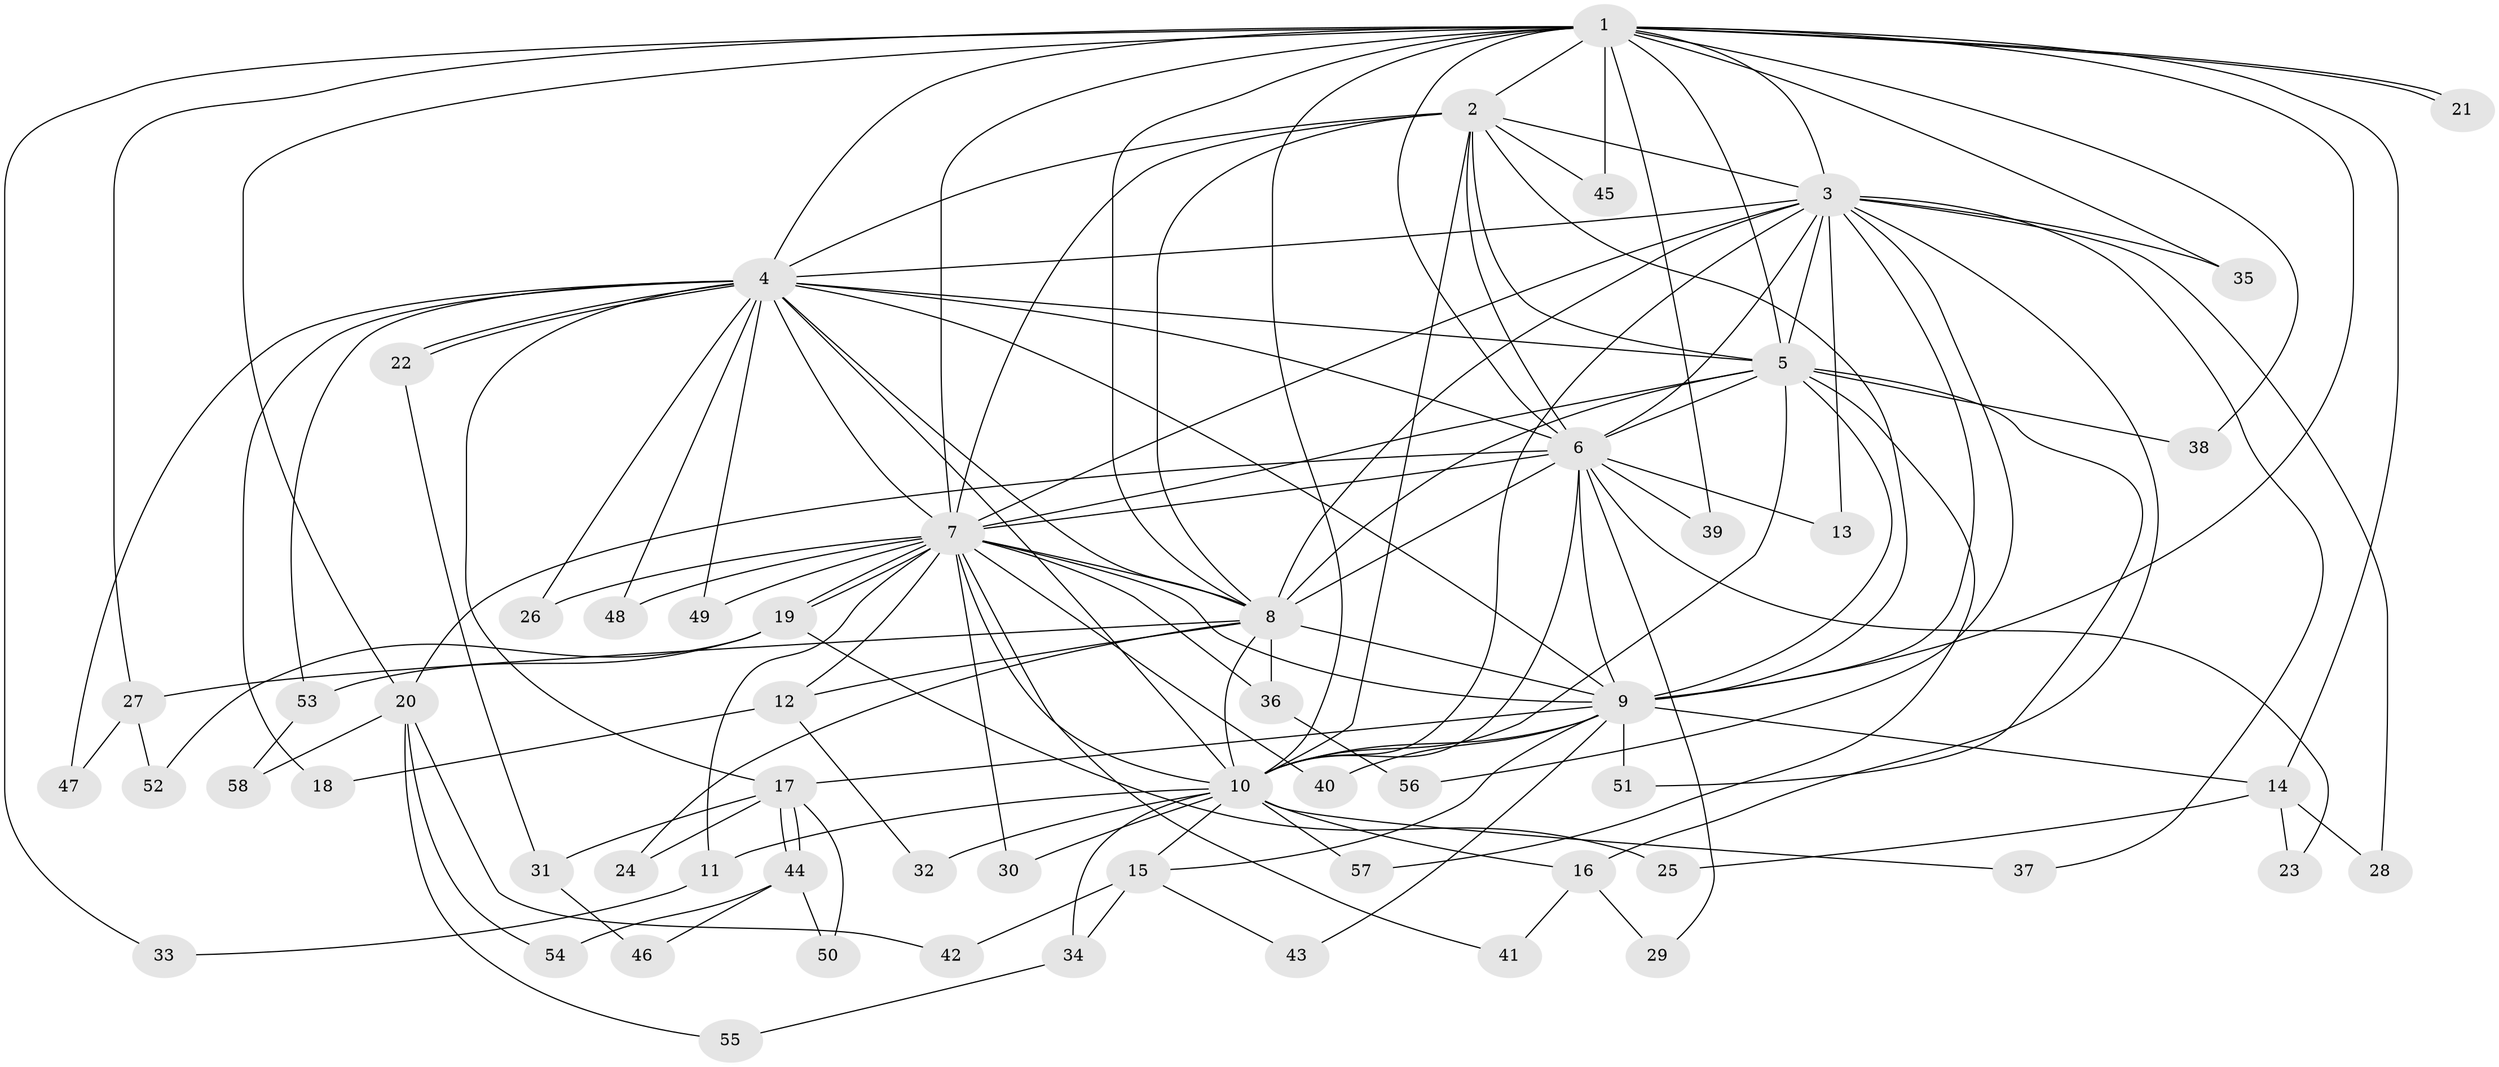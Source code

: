 // Generated by graph-tools (version 1.1) at 2025/11/02/27/25 16:11:05]
// undirected, 58 vertices, 141 edges
graph export_dot {
graph [start="1"]
  node [color=gray90,style=filled];
  1;
  2;
  3;
  4;
  5;
  6;
  7;
  8;
  9;
  10;
  11;
  12;
  13;
  14;
  15;
  16;
  17;
  18;
  19;
  20;
  21;
  22;
  23;
  24;
  25;
  26;
  27;
  28;
  29;
  30;
  31;
  32;
  33;
  34;
  35;
  36;
  37;
  38;
  39;
  40;
  41;
  42;
  43;
  44;
  45;
  46;
  47;
  48;
  49;
  50;
  51;
  52;
  53;
  54;
  55;
  56;
  57;
  58;
  1 -- 2;
  1 -- 3;
  1 -- 4;
  1 -- 5;
  1 -- 6;
  1 -- 7;
  1 -- 8;
  1 -- 9;
  1 -- 10;
  1 -- 14;
  1 -- 20;
  1 -- 21;
  1 -- 21;
  1 -- 27;
  1 -- 33;
  1 -- 35;
  1 -- 38;
  1 -- 39;
  1 -- 45;
  2 -- 3;
  2 -- 4;
  2 -- 5;
  2 -- 6;
  2 -- 7;
  2 -- 8;
  2 -- 9;
  2 -- 10;
  2 -- 45;
  3 -- 4;
  3 -- 5;
  3 -- 6;
  3 -- 7;
  3 -- 8;
  3 -- 9;
  3 -- 10;
  3 -- 13;
  3 -- 16;
  3 -- 28;
  3 -- 35;
  3 -- 37;
  3 -- 56;
  4 -- 5;
  4 -- 6;
  4 -- 7;
  4 -- 8;
  4 -- 9;
  4 -- 10;
  4 -- 17;
  4 -- 18;
  4 -- 22;
  4 -- 22;
  4 -- 26;
  4 -- 47;
  4 -- 48;
  4 -- 49;
  4 -- 53;
  5 -- 6;
  5 -- 7;
  5 -- 8;
  5 -- 9;
  5 -- 10;
  5 -- 38;
  5 -- 51;
  5 -- 57;
  6 -- 7;
  6 -- 8;
  6 -- 9;
  6 -- 10;
  6 -- 13;
  6 -- 20;
  6 -- 23;
  6 -- 29;
  6 -- 39;
  7 -- 8;
  7 -- 9;
  7 -- 10;
  7 -- 11;
  7 -- 12;
  7 -- 19;
  7 -- 19;
  7 -- 26;
  7 -- 30;
  7 -- 36;
  7 -- 40;
  7 -- 41;
  7 -- 48;
  7 -- 49;
  8 -- 9;
  8 -- 10;
  8 -- 12;
  8 -- 24;
  8 -- 27;
  8 -- 36;
  9 -- 10;
  9 -- 14;
  9 -- 15;
  9 -- 17;
  9 -- 40;
  9 -- 43;
  9 -- 51;
  10 -- 11;
  10 -- 15;
  10 -- 16;
  10 -- 30;
  10 -- 32;
  10 -- 34;
  10 -- 37;
  10 -- 57;
  11 -- 33;
  12 -- 18;
  12 -- 32;
  14 -- 23;
  14 -- 25;
  14 -- 28;
  15 -- 34;
  15 -- 42;
  15 -- 43;
  16 -- 29;
  16 -- 41;
  17 -- 24;
  17 -- 31;
  17 -- 44;
  17 -- 44;
  17 -- 50;
  19 -- 25;
  19 -- 52;
  19 -- 53;
  20 -- 42;
  20 -- 54;
  20 -- 55;
  20 -- 58;
  22 -- 31;
  27 -- 47;
  27 -- 52;
  31 -- 46;
  34 -- 55;
  36 -- 56;
  44 -- 46;
  44 -- 50;
  44 -- 54;
  53 -- 58;
}
